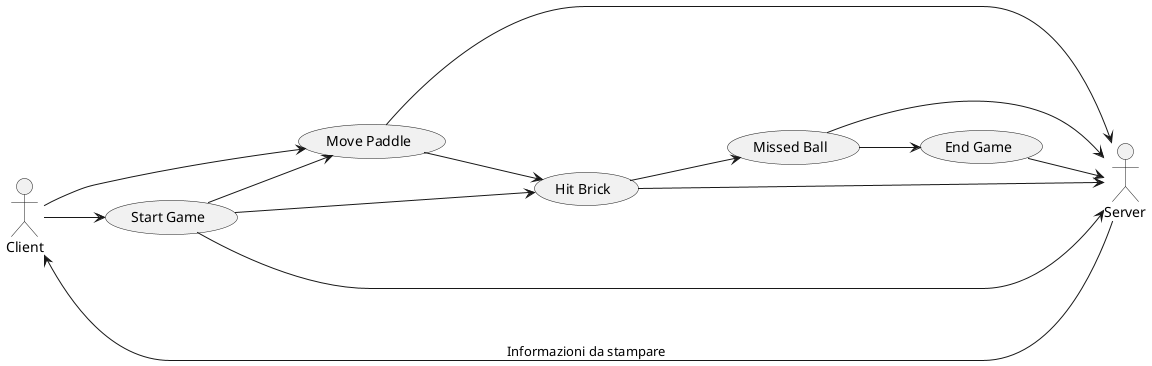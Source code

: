 @startuml
left to right direction

actor Client as "Client"
actor Server as "Server"

Client --> (Start Game)

Client --> (Move Paddle)

(Start Game) --> Server
(Move Paddle) --> Server
(Hit Brick) --> Server
(Missed Ball) --> Server
(End Game) --> Server

(Start Game) --> (Move Paddle)
(Start Game) --> (Hit Brick)
(Move Paddle) --> (Hit Brick)
(Hit Brick) --> (Missed Ball)
(Missed Ball) --> (End Game)
(Server) --> (Client): Informazioni da stampare

@enduml